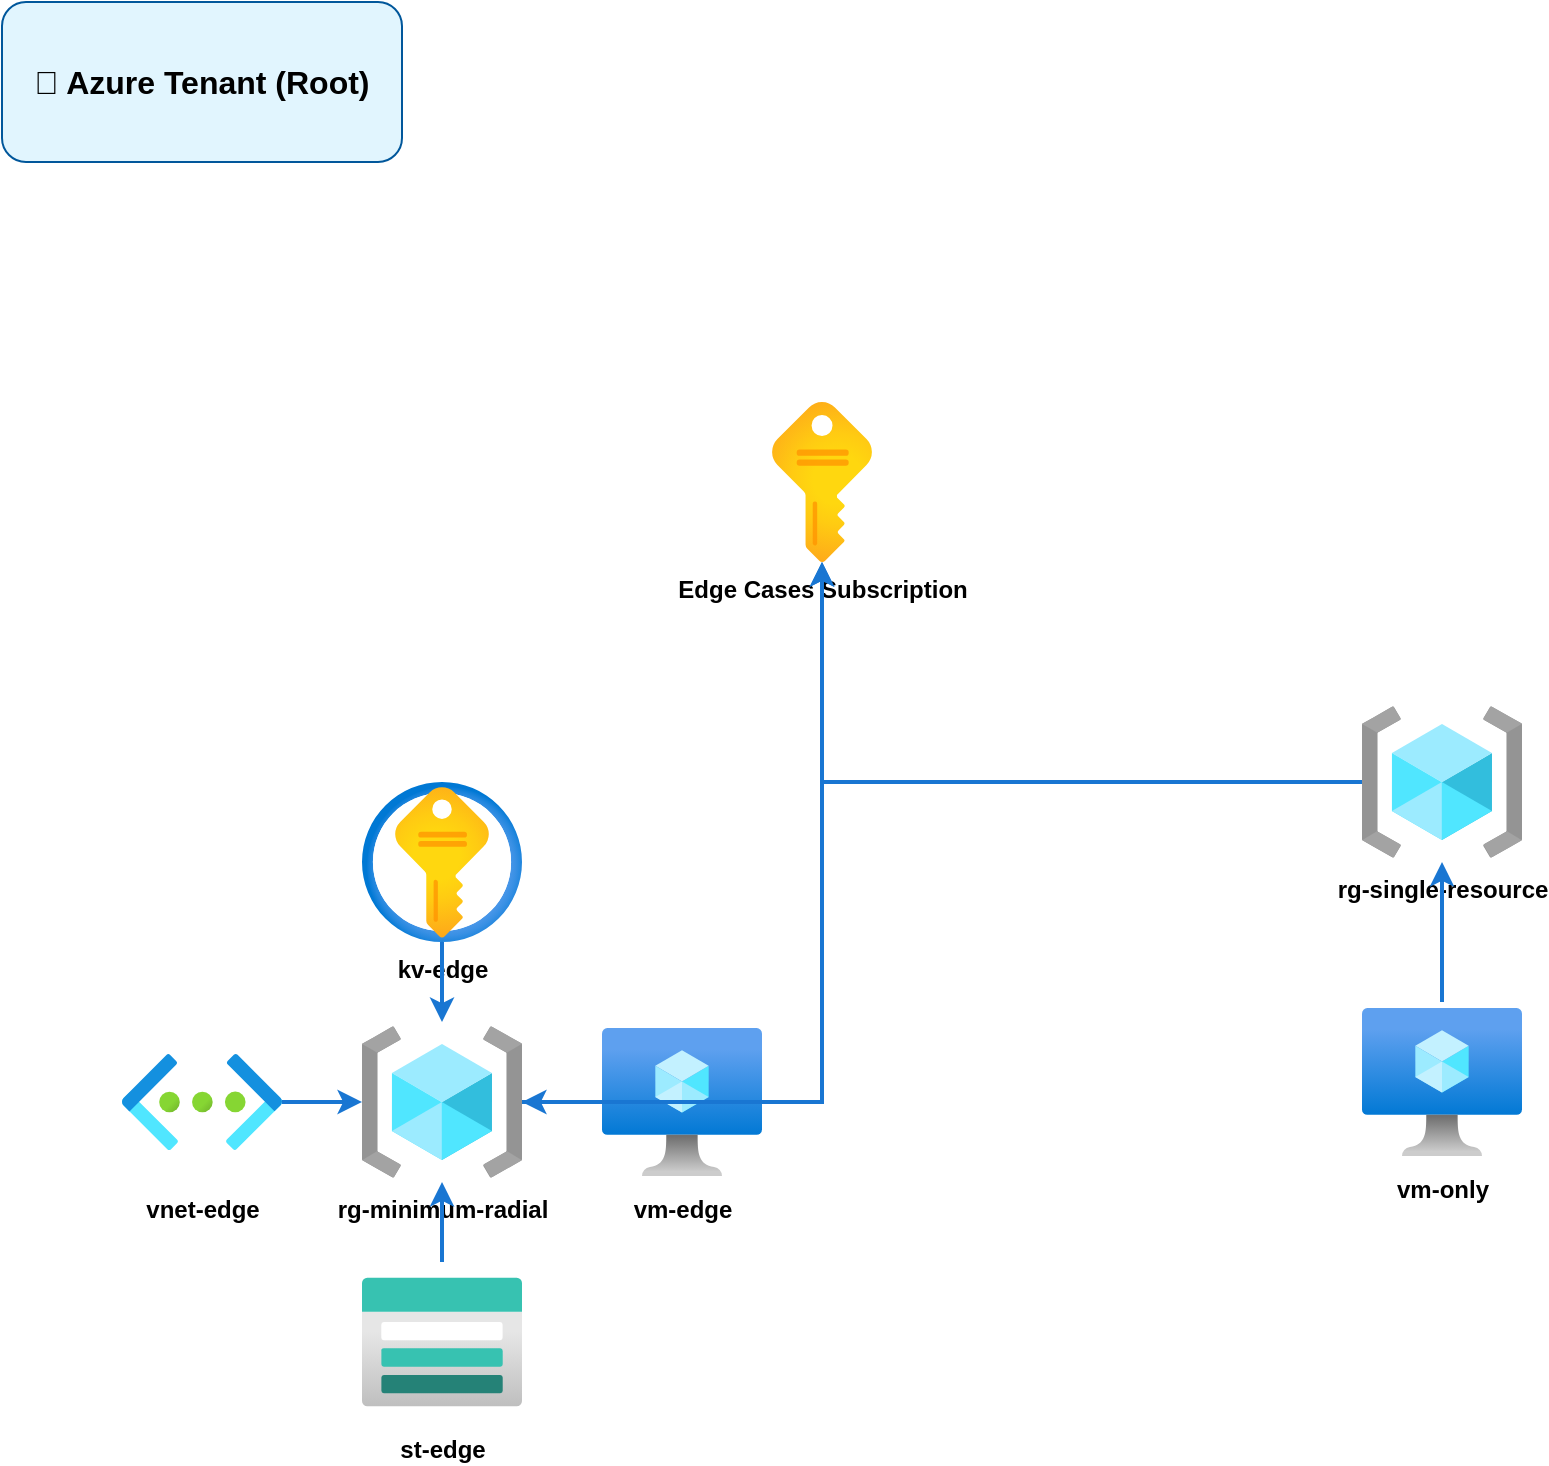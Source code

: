 <?xml version="1.0" ?>
<mxfile>
  <diagram id="main-diagram" name="Azure Infrastructure">
    <mxGraphModel dx="2500" dy="2000" grid="1" gridSize="10" guides="1" tooltips="1" connect="1" arrows="1" fold="1" page="1" pageScale="1" pageWidth="4681" pageHeight="3300">
      <root>
        <mxCell id="0"/>
        <mxCell id="1" parent="0"/>
        <mxCell id="azure_tenant_root" style="container=1;rounded=1;whiteSpace=wrap;html=1;fillColor=#e1f5fe;strokeColor=#01579b;fontSize=16;fontStyle=1;align=center;verticalAlign=middle;" parent="1" vertex="1">
          <mxGeometry x="100" y="50" width="200" height="80" as="geometry"/>
          <object label="🏢 Azure Tenant (Root)" as="value"/>
        </mxCell>
        <mxCell id="node-0" style="image;aspect=fixed;html=1;points=[];align=center;fontSize=12;image=img/lib/azure2/general/Subscriptions.svg" parent="1" vertex="1">
          <mxGeometry x="470" y="250" width="80" height="80" as="geometry"/>
          <object label="&lt;b&gt;Edge Cases Subscription&lt;/b&gt;" as="value" type="Microsoft.Resources/subscriptions"/>
        </mxCell>
        <mxCell id="node-1" style="image;aspect=fixed;html=1;points=[];align=center;fontSize=12;image=img/lib/azure2/general/Resource_Groups.svg" parent="1" vertex="1">
          <mxGeometry x="280" y="560" width="80" height="80" as="geometry"/>
          <object label="&lt;b&gt;rg-minimum-radial&lt;/b&gt;" as="value" type="Microsoft.Resources/subscriptions/resourceGroups"/>
        </mxCell>
        <mxCell id="node-2" style="image;aspect=fixed;html=1;points=[];align=center;fontSize=12;image=img/lib/azure2/general/Resource_Groups.svg" parent="1" vertex="1">
          <mxGeometry x="780" y="400" width="80" height="80" as="geometry"/>
          <object label="&lt;b&gt;rg-single-resource&lt;/b&gt;" as="value" type="Microsoft.Resources/subscriptions/resourceGroups"/>
        </mxCell>
        <mxCell id="node-3" style="image;aspect=fixed;html=1;points=[];align=center;fontSize=12;image=img/lib/azure2/compute/Virtual_Machine.svg" parent="1" vertex="1">
          <mxGeometry x="400.0" y="560.0" width="80" height="80" as="geometry"/>
          <object label="&lt;b&gt;vm-edge&lt;/b&gt;" as="value" type="Microsoft.Compute/virtualMachines"/>
        </mxCell>
        <mxCell id="node-4" style="image;aspect=fixed;html=1;points=[];align=center;fontSize=12;image=img/lib/azure2/storage/Storage_Accounts.svg" parent="1" vertex="1">
          <mxGeometry x="280.0" y="680.0" width="80" height="80" as="geometry"/>
          <object label="&lt;b&gt;st-edge&lt;/b&gt;" as="value" type="Microsoft.Storage/storageAccounts"/>
        </mxCell>
        <mxCell id="node-5" style="image;aspect=fixed;html=1;points=[];align=center;fontSize=12;image=img/lib/azure2/networking/Virtual_Networks.svg" parent="1" vertex="1">
          <mxGeometry x="160.0" y="560.0" width="80" height="80" as="geometry"/>
          <object label="&lt;b&gt;vnet-edge&lt;/b&gt;" as="value" type="Microsoft.Network/virtualNetworks"/>
        </mxCell>
        <mxCell id="node-6" style="image;aspect=fixed;html=1;points=[];align=center;fontSize=12;image=img/lib/azure2/security/Key_Vaults.svg" parent="1" vertex="1">
          <mxGeometry x="280.0" y="440.0" width="80" height="80" as="geometry"/>
          <object label="&lt;b&gt;kv-edge&lt;/b&gt;" as="value" type="Microsoft.KeyVault/vaults"/>
        </mxCell>
        <mxCell id="node-7" style="image;aspect=fixed;html=1;points=[];align=center;fontSize=12;image=img/lib/azure2/compute/Virtual_Machine.svg" parent="1" vertex="1">
          <mxGeometry x="780" y="550" width="80" height="80" as="geometry"/>
          <object label="&lt;b&gt;vm-only&lt;/b&gt;" as="value" type="Microsoft.Compute/virtualMachines"/>
        </mxCell>
        <mxCell id="edge-0" style="edgeStyle=orthogonalEdgeStyle;rounded=0;orthogonalLoop=1;jettySize=auto;html=1;endArrow=classic;strokeColor=#1976d2;strokeWidth=2;" parent="1" source="node-1" target="node-0" edge="1">
          <mxGeometry relative="1" as="geometry"/>
        </mxCell>
        <mxCell id="edge-1" style="edgeStyle=orthogonalEdgeStyle;rounded=0;orthogonalLoop=1;jettySize=auto;html=1;endArrow=classic;strokeColor=#1976d2;strokeWidth=2;" parent="1" source="node-2" target="node-0" edge="1">
          <mxGeometry relative="1" as="geometry"/>
        </mxCell>
        <mxCell id="edge-2" style="edgeStyle=orthogonalEdgeStyle;rounded=0;orthogonalLoop=1;jettySize=auto;html=1;endArrow=classic;strokeColor=#1976d2;strokeWidth=2;" parent="1" source="node-3" target="node-1" edge="1">
          <mxGeometry relative="1" as="geometry"/>
        </mxCell>
        <mxCell id="edge-3" style="edgeStyle=orthogonalEdgeStyle;rounded=0;orthogonalLoop=1;jettySize=auto;html=1;endArrow=classic;strokeColor=#1976d2;strokeWidth=2;" parent="1" source="node-4" target="node-1" edge="1">
          <mxGeometry relative="1" as="geometry"/>
        </mxCell>
        <mxCell id="edge-4" style="edgeStyle=orthogonalEdgeStyle;rounded=0;orthogonalLoop=1;jettySize=auto;html=1;endArrow=classic;strokeColor=#1976d2;strokeWidth=2;" parent="1" source="node-5" target="node-1" edge="1">
          <mxGeometry relative="1" as="geometry"/>
        </mxCell>
        <mxCell id="edge-5" style="edgeStyle=orthogonalEdgeStyle;rounded=0;orthogonalLoop=1;jettySize=auto;html=1;endArrow=classic;strokeColor=#1976d2;strokeWidth=2;" parent="1" source="node-6" target="node-1" edge="1">
          <mxGeometry relative="1" as="geometry"/>
        </mxCell>
        <mxCell id="edge-6" style="edgeStyle=orthogonalEdgeStyle;rounded=0;orthogonalLoop=1;jettySize=auto;html=1;endArrow=classic;strokeColor=#1976d2;strokeWidth=2;" parent="1" source="node-7" target="node-2" edge="1">
          <mxGeometry relative="1" as="geometry"/>
        </mxCell>
      </root>
    </mxGraphModel>
  </diagram>
</mxfile>
